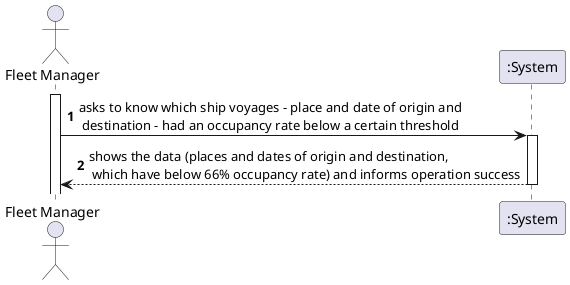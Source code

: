 @startuml
'https://plantuml.com/sequence-diagram

autonumber

actor "Fleet Manager" as FM
activate FM

FM -> ":System": asks to know which ship voyages – place and date of origin and\n destination – had an occupancy rate below a certain threshold
activate ":System"
":System" --> FM : shows the data (places and dates of origin and destination,\n which have below 66% occupancy rate) and informs operation success
deactivate ":System"
@enduml